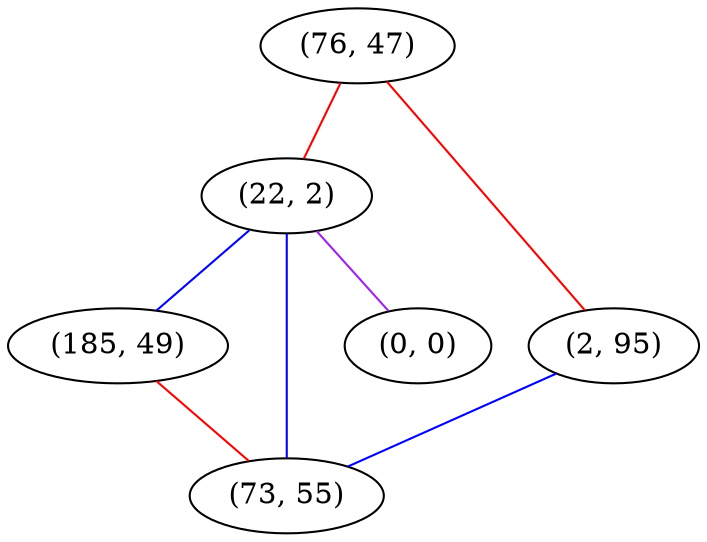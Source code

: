 graph "" {
"(76, 47)";
"(22, 2)";
"(185, 49)";
"(2, 95)";
"(73, 55)";
"(0, 0)";
"(76, 47)" -- "(2, 95)"  [color=red, key=0, weight=1];
"(76, 47)" -- "(22, 2)"  [color=red, key=0, weight=1];
"(22, 2)" -- "(0, 0)"  [color=purple, key=0, weight=4];
"(22, 2)" -- "(185, 49)"  [color=blue, key=0, weight=3];
"(22, 2)" -- "(73, 55)"  [color=blue, key=0, weight=3];
"(185, 49)" -- "(73, 55)"  [color=red, key=0, weight=1];
"(2, 95)" -- "(73, 55)"  [color=blue, key=0, weight=3];
}
